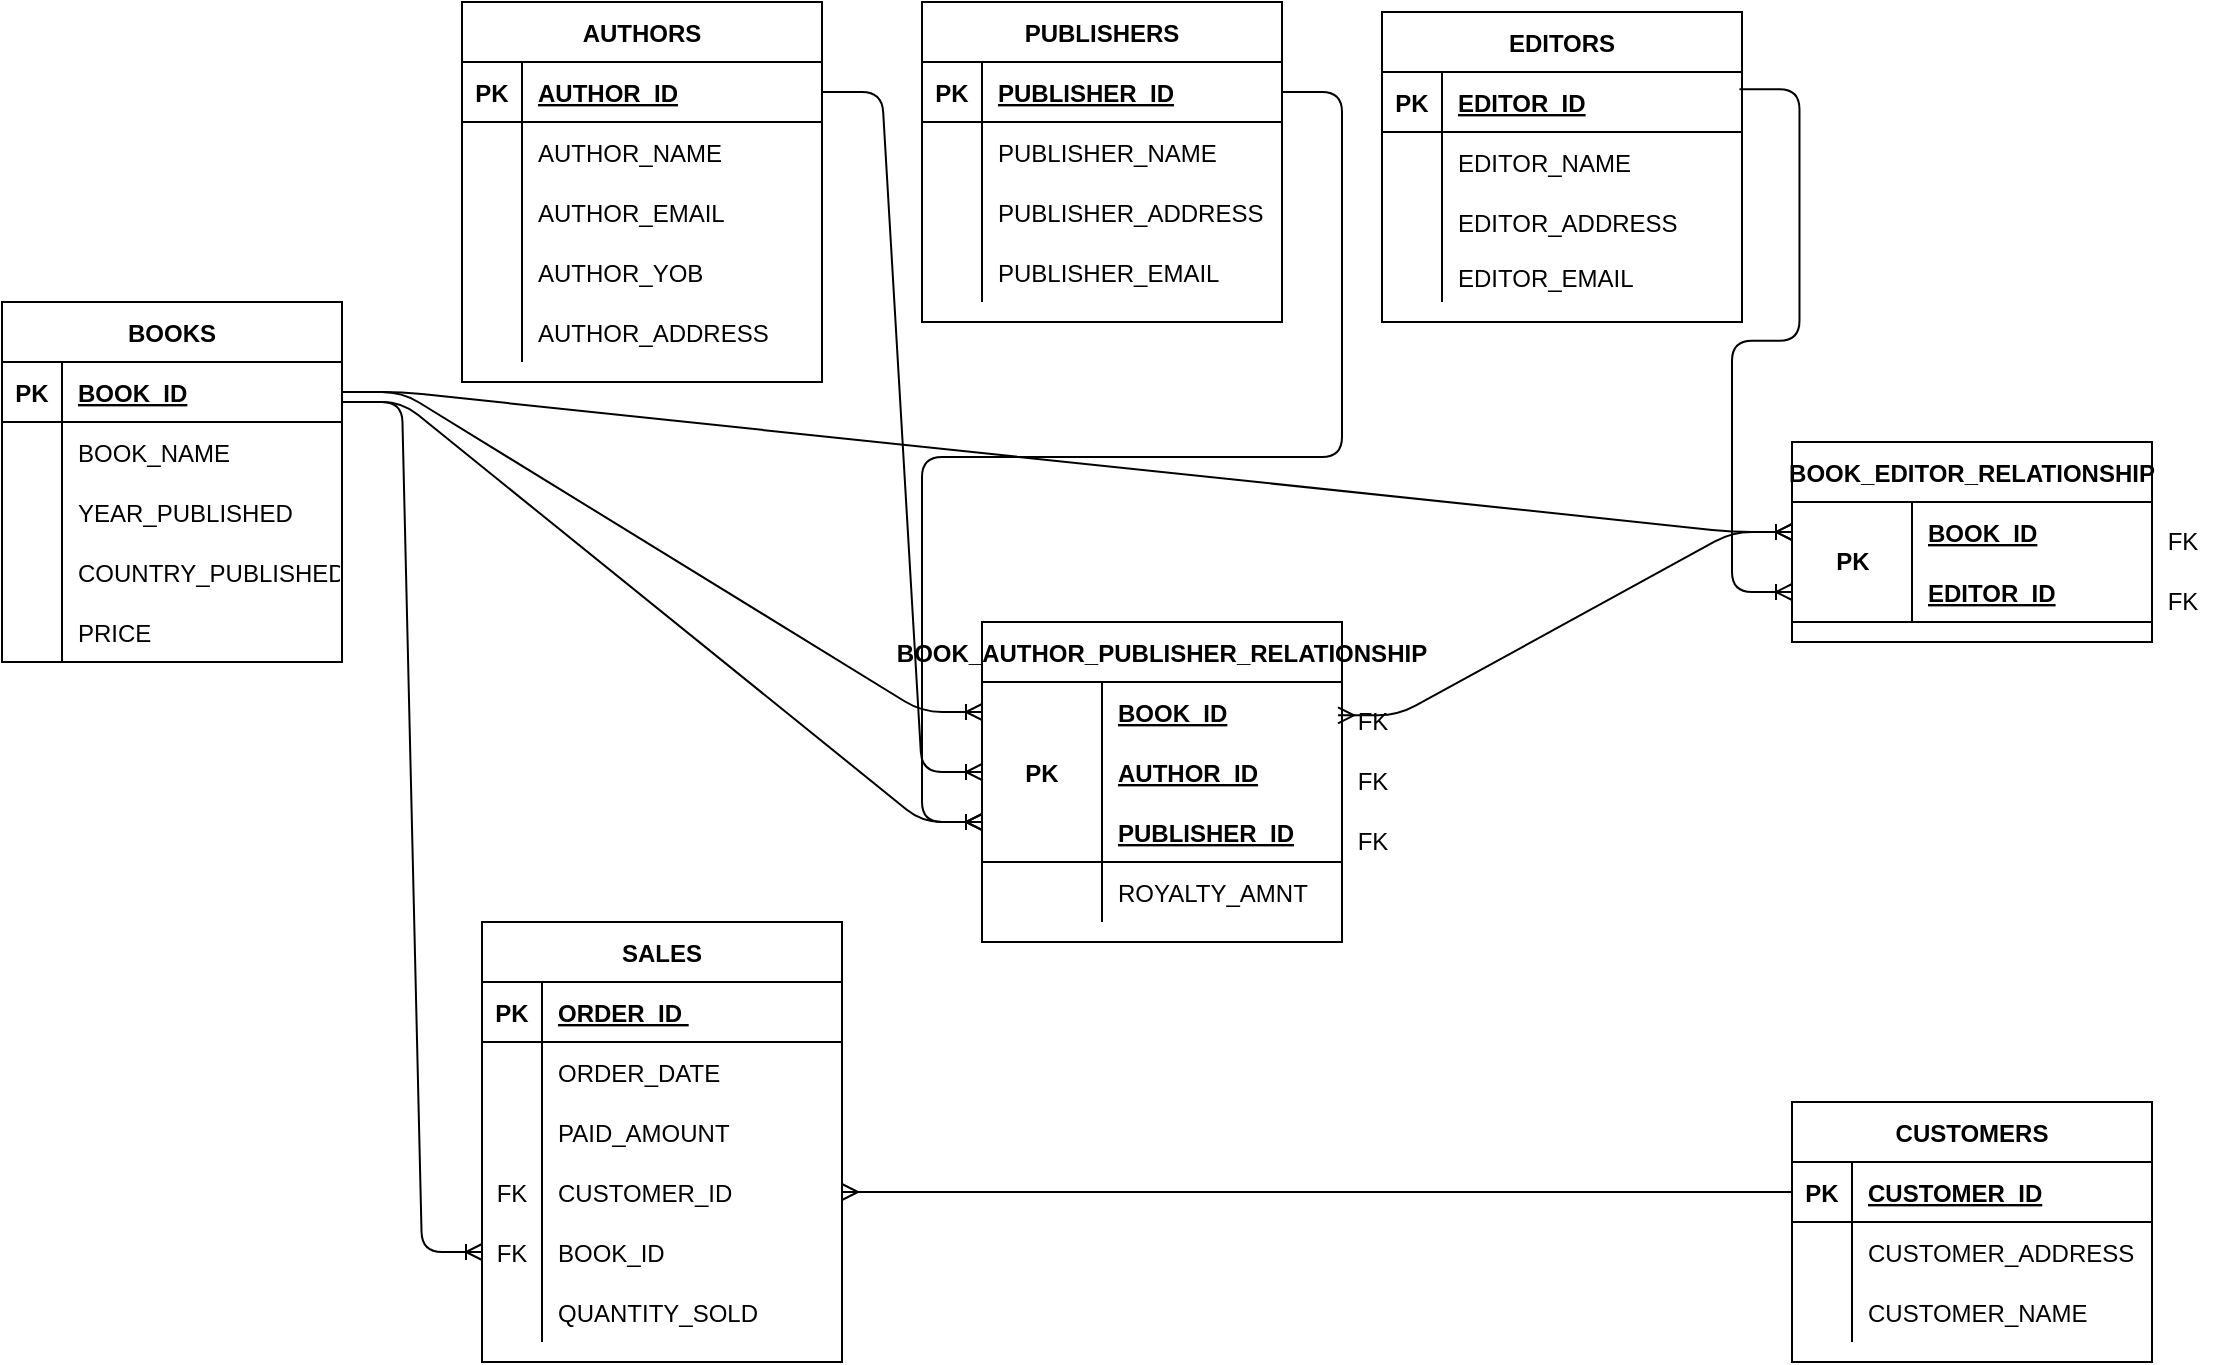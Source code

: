 <mxfile version="14.4.9" type="device"><diagram id="xzluBhqoH04qQmZTZIxh" name="Page-1"><mxGraphModel dx="2096" dy="717" grid="1" gridSize="10" guides="1" tooltips="1" connect="1" arrows="1" fold="1" page="1" pageScale="1" pageWidth="850" pageHeight="1100" math="0" shadow="0"><root><mxCell id="0"/><mxCell id="1" parent="0"/><mxCell id="OmLrz4zUV-1s__OH7dmH-1" value="BOOKS" style="shape=table;startSize=30;container=1;collapsible=1;childLayout=tableLayout;fixedRows=1;rowLines=0;fontStyle=1;align=center;resizeLast=1;" vertex="1" parent="1"><mxGeometry x="-30" y="180" width="170" height="180" as="geometry"><mxRectangle x="-10" y="80" width="80" height="30" as="alternateBounds"/></mxGeometry></mxCell><mxCell id="OmLrz4zUV-1s__OH7dmH-2" value="" style="shape=partialRectangle;collapsible=0;dropTarget=0;pointerEvents=0;fillColor=none;top=0;left=0;bottom=1;right=0;points=[[0,0.5],[1,0.5]];portConstraint=eastwest;" vertex="1" parent="OmLrz4zUV-1s__OH7dmH-1"><mxGeometry y="30" width="170" height="30" as="geometry"/></mxCell><mxCell id="OmLrz4zUV-1s__OH7dmH-3" value="PK" style="shape=partialRectangle;connectable=0;fillColor=none;top=0;left=0;bottom=0;right=0;fontStyle=1;overflow=hidden;" vertex="1" parent="OmLrz4zUV-1s__OH7dmH-2"><mxGeometry width="30" height="30" as="geometry"/></mxCell><mxCell id="OmLrz4zUV-1s__OH7dmH-4" value="BOOK_ID" style="shape=partialRectangle;connectable=0;fillColor=none;top=0;left=0;bottom=0;right=0;align=left;spacingLeft=6;fontStyle=5;overflow=hidden;" vertex="1" parent="OmLrz4zUV-1s__OH7dmH-2"><mxGeometry x="30" width="140" height="30" as="geometry"/></mxCell><mxCell id="OmLrz4zUV-1s__OH7dmH-5" value="" style="shape=partialRectangle;collapsible=0;dropTarget=0;pointerEvents=0;fillColor=none;top=0;left=0;bottom=0;right=0;points=[[0,0.5],[1,0.5]];portConstraint=eastwest;" vertex="1" parent="OmLrz4zUV-1s__OH7dmH-1"><mxGeometry y="60" width="170" height="30" as="geometry"/></mxCell><mxCell id="OmLrz4zUV-1s__OH7dmH-6" value="" style="shape=partialRectangle;connectable=0;fillColor=none;top=0;left=0;bottom=0;right=0;editable=1;overflow=hidden;" vertex="1" parent="OmLrz4zUV-1s__OH7dmH-5"><mxGeometry width="30" height="30" as="geometry"/></mxCell><mxCell id="OmLrz4zUV-1s__OH7dmH-7" value="BOOK_NAME" style="shape=partialRectangle;connectable=0;fillColor=none;top=0;left=0;bottom=0;right=0;align=left;spacingLeft=6;overflow=hidden;" vertex="1" parent="OmLrz4zUV-1s__OH7dmH-5"><mxGeometry x="30" width="140" height="30" as="geometry"/></mxCell><mxCell id="OmLrz4zUV-1s__OH7dmH-8" value="" style="shape=partialRectangle;collapsible=0;dropTarget=0;pointerEvents=0;fillColor=none;top=0;left=0;bottom=0;right=0;points=[[0,0.5],[1,0.5]];portConstraint=eastwest;" vertex="1" parent="OmLrz4zUV-1s__OH7dmH-1"><mxGeometry y="90" width="170" height="30" as="geometry"/></mxCell><mxCell id="OmLrz4zUV-1s__OH7dmH-9" value="" style="shape=partialRectangle;connectable=0;fillColor=none;top=0;left=0;bottom=0;right=0;editable=1;overflow=hidden;" vertex="1" parent="OmLrz4zUV-1s__OH7dmH-8"><mxGeometry width="30" height="30" as="geometry"/></mxCell><mxCell id="OmLrz4zUV-1s__OH7dmH-10" value="YEAR_PUBLISHED" style="shape=partialRectangle;connectable=0;fillColor=none;top=0;left=0;bottom=0;right=0;align=left;spacingLeft=6;overflow=hidden;" vertex="1" parent="OmLrz4zUV-1s__OH7dmH-8"><mxGeometry x="30" width="140" height="30" as="geometry"/></mxCell><mxCell id="OmLrz4zUV-1s__OH7dmH-11" value="" style="shape=partialRectangle;collapsible=0;dropTarget=0;pointerEvents=0;fillColor=none;top=0;left=0;bottom=0;right=0;points=[[0,0.5],[1,0.5]];portConstraint=eastwest;" vertex="1" parent="OmLrz4zUV-1s__OH7dmH-1"><mxGeometry y="120" width="170" height="30" as="geometry"/></mxCell><mxCell id="OmLrz4zUV-1s__OH7dmH-12" value="" style="shape=partialRectangle;connectable=0;fillColor=none;top=0;left=0;bottom=0;right=0;editable=1;overflow=hidden;" vertex="1" parent="OmLrz4zUV-1s__OH7dmH-11"><mxGeometry width="30" height="30" as="geometry"/></mxCell><mxCell id="OmLrz4zUV-1s__OH7dmH-13" value="COUNTRY_PUBLISHED" style="shape=partialRectangle;connectable=0;fillColor=none;top=0;left=0;bottom=0;right=0;align=left;spacingLeft=6;overflow=hidden;" vertex="1" parent="OmLrz4zUV-1s__OH7dmH-11"><mxGeometry x="30" width="140" height="30" as="geometry"/></mxCell><mxCell id="OmLrz4zUV-1s__OH7dmH-17" value="" style="shape=partialRectangle;collapsible=0;dropTarget=0;pointerEvents=0;fillColor=none;top=0;left=0;bottom=0;right=0;points=[[0,0.5],[1,0.5]];portConstraint=eastwest;" vertex="1" parent="OmLrz4zUV-1s__OH7dmH-1"><mxGeometry y="150" width="170" height="30" as="geometry"/></mxCell><mxCell id="OmLrz4zUV-1s__OH7dmH-18" value="" style="shape=partialRectangle;connectable=0;fillColor=none;top=0;left=0;bottom=0;right=0;editable=1;overflow=hidden;" vertex="1" parent="OmLrz4zUV-1s__OH7dmH-17"><mxGeometry width="30" height="30" as="geometry"/></mxCell><mxCell id="OmLrz4zUV-1s__OH7dmH-19" value="PRICE" style="shape=partialRectangle;connectable=0;fillColor=none;top=0;left=0;bottom=0;right=0;align=left;spacingLeft=6;overflow=hidden;" vertex="1" parent="OmLrz4zUV-1s__OH7dmH-17"><mxGeometry x="30" width="140" height="30" as="geometry"/></mxCell><mxCell id="OmLrz4zUV-1s__OH7dmH-20" value="AUTHORS" style="shape=table;startSize=30;container=1;collapsible=1;childLayout=tableLayout;fixedRows=1;rowLines=0;fontStyle=1;align=center;resizeLast=1;" vertex="1" parent="1"><mxGeometry x="200" y="30" width="180" height="190" as="geometry"/></mxCell><mxCell id="OmLrz4zUV-1s__OH7dmH-21" value="" style="shape=partialRectangle;collapsible=0;dropTarget=0;pointerEvents=0;fillColor=none;top=0;left=0;bottom=1;right=0;points=[[0,0.5],[1,0.5]];portConstraint=eastwest;" vertex="1" parent="OmLrz4zUV-1s__OH7dmH-20"><mxGeometry y="30" width="180" height="30" as="geometry"/></mxCell><mxCell id="OmLrz4zUV-1s__OH7dmH-22" value="PK" style="shape=partialRectangle;connectable=0;fillColor=none;top=0;left=0;bottom=0;right=0;fontStyle=1;overflow=hidden;" vertex="1" parent="OmLrz4zUV-1s__OH7dmH-21"><mxGeometry width="30" height="30" as="geometry"/></mxCell><mxCell id="OmLrz4zUV-1s__OH7dmH-23" value="AUTHOR_ID" style="shape=partialRectangle;connectable=0;fillColor=none;top=0;left=0;bottom=0;right=0;align=left;spacingLeft=6;fontStyle=5;overflow=hidden;" vertex="1" parent="OmLrz4zUV-1s__OH7dmH-21"><mxGeometry x="30" width="150" height="30" as="geometry"/></mxCell><mxCell id="OmLrz4zUV-1s__OH7dmH-24" value="" style="shape=partialRectangle;collapsible=0;dropTarget=0;pointerEvents=0;fillColor=none;top=0;left=0;bottom=0;right=0;points=[[0,0.5],[1,0.5]];portConstraint=eastwest;" vertex="1" parent="OmLrz4zUV-1s__OH7dmH-20"><mxGeometry y="60" width="180" height="30" as="geometry"/></mxCell><mxCell id="OmLrz4zUV-1s__OH7dmH-25" value="" style="shape=partialRectangle;connectable=0;fillColor=none;top=0;left=0;bottom=0;right=0;editable=1;overflow=hidden;" vertex="1" parent="OmLrz4zUV-1s__OH7dmH-24"><mxGeometry width="30" height="30" as="geometry"/></mxCell><mxCell id="OmLrz4zUV-1s__OH7dmH-26" value="AUTHOR_NAME" style="shape=partialRectangle;connectable=0;fillColor=none;top=0;left=0;bottom=0;right=0;align=left;spacingLeft=6;overflow=hidden;" vertex="1" parent="OmLrz4zUV-1s__OH7dmH-24"><mxGeometry x="30" width="150" height="30" as="geometry"/></mxCell><mxCell id="OmLrz4zUV-1s__OH7dmH-33" value="" style="shape=partialRectangle;collapsible=0;dropTarget=0;pointerEvents=0;fillColor=none;top=0;left=0;bottom=0;right=0;points=[[0,0.5],[1,0.5]];portConstraint=eastwest;" vertex="1" parent="OmLrz4zUV-1s__OH7dmH-20"><mxGeometry y="90" width="180" height="30" as="geometry"/></mxCell><mxCell id="OmLrz4zUV-1s__OH7dmH-34" value="" style="shape=partialRectangle;connectable=0;fillColor=none;top=0;left=0;bottom=0;right=0;editable=1;overflow=hidden;" vertex="1" parent="OmLrz4zUV-1s__OH7dmH-33"><mxGeometry width="30" height="30" as="geometry"/></mxCell><mxCell id="OmLrz4zUV-1s__OH7dmH-35" value="AUTHOR_EMAIL" style="shape=partialRectangle;connectable=0;fillColor=none;top=0;left=0;bottom=0;right=0;align=left;spacingLeft=6;overflow=hidden;" vertex="1" parent="OmLrz4zUV-1s__OH7dmH-33"><mxGeometry x="30" width="150" height="30" as="geometry"/></mxCell><mxCell id="OmLrz4zUV-1s__OH7dmH-27" value="" style="shape=partialRectangle;collapsible=0;dropTarget=0;pointerEvents=0;fillColor=none;top=0;left=0;bottom=0;right=0;points=[[0,0.5],[1,0.5]];portConstraint=eastwest;" vertex="1" parent="OmLrz4zUV-1s__OH7dmH-20"><mxGeometry y="120" width="180" height="30" as="geometry"/></mxCell><mxCell id="OmLrz4zUV-1s__OH7dmH-28" value="" style="shape=partialRectangle;connectable=0;fillColor=none;top=0;left=0;bottom=0;right=0;editable=1;overflow=hidden;" vertex="1" parent="OmLrz4zUV-1s__OH7dmH-27"><mxGeometry width="30" height="30" as="geometry"/></mxCell><mxCell id="OmLrz4zUV-1s__OH7dmH-29" value="AUTHOR_YOB" style="shape=partialRectangle;connectable=0;fillColor=none;top=0;left=0;bottom=0;right=0;align=left;spacingLeft=6;overflow=hidden;" vertex="1" parent="OmLrz4zUV-1s__OH7dmH-27"><mxGeometry x="30" width="150" height="30" as="geometry"/></mxCell><mxCell id="OmLrz4zUV-1s__OH7dmH-30" value="" style="shape=partialRectangle;collapsible=0;dropTarget=0;pointerEvents=0;fillColor=none;top=0;left=0;bottom=0;right=0;points=[[0,0.5],[1,0.5]];portConstraint=eastwest;" vertex="1" parent="OmLrz4zUV-1s__OH7dmH-20"><mxGeometry y="150" width="180" height="30" as="geometry"/></mxCell><mxCell id="OmLrz4zUV-1s__OH7dmH-31" value="" style="shape=partialRectangle;connectable=0;fillColor=none;top=0;left=0;bottom=0;right=0;editable=1;overflow=hidden;" vertex="1" parent="OmLrz4zUV-1s__OH7dmH-30"><mxGeometry width="30" height="30" as="geometry"/></mxCell><mxCell id="OmLrz4zUV-1s__OH7dmH-32" value="AUTHOR_ADDRESS" style="shape=partialRectangle;connectable=0;fillColor=none;top=0;left=0;bottom=0;right=0;align=left;spacingLeft=6;overflow=hidden;" vertex="1" parent="OmLrz4zUV-1s__OH7dmH-30"><mxGeometry x="30" width="150" height="30" as="geometry"/></mxCell><mxCell id="OmLrz4zUV-1s__OH7dmH-36" value="PUBLISHERS" style="shape=table;startSize=30;container=1;collapsible=1;childLayout=tableLayout;fixedRows=1;rowLines=0;fontStyle=1;align=center;resizeLast=1;" vertex="1" parent="1"><mxGeometry x="430" y="30" width="180" height="160" as="geometry"/></mxCell><mxCell id="OmLrz4zUV-1s__OH7dmH-37" value="" style="shape=partialRectangle;collapsible=0;dropTarget=0;pointerEvents=0;fillColor=none;top=0;left=0;bottom=1;right=0;points=[[0,0.5],[1,0.5]];portConstraint=eastwest;" vertex="1" parent="OmLrz4zUV-1s__OH7dmH-36"><mxGeometry y="30" width="180" height="30" as="geometry"/></mxCell><mxCell id="OmLrz4zUV-1s__OH7dmH-38" value="PK" style="shape=partialRectangle;connectable=0;fillColor=none;top=0;left=0;bottom=0;right=0;fontStyle=1;overflow=hidden;" vertex="1" parent="OmLrz4zUV-1s__OH7dmH-37"><mxGeometry width="30" height="30" as="geometry"/></mxCell><mxCell id="OmLrz4zUV-1s__OH7dmH-39" value="PUBLISHER_ID" style="shape=partialRectangle;connectable=0;fillColor=none;top=0;left=0;bottom=0;right=0;align=left;spacingLeft=6;fontStyle=5;overflow=hidden;" vertex="1" parent="OmLrz4zUV-1s__OH7dmH-37"><mxGeometry x="30" width="150" height="30" as="geometry"/></mxCell><mxCell id="OmLrz4zUV-1s__OH7dmH-40" value="" style="shape=partialRectangle;collapsible=0;dropTarget=0;pointerEvents=0;fillColor=none;top=0;left=0;bottom=0;right=0;points=[[0,0.5],[1,0.5]];portConstraint=eastwest;" vertex="1" parent="OmLrz4zUV-1s__OH7dmH-36"><mxGeometry y="60" width="180" height="30" as="geometry"/></mxCell><mxCell id="OmLrz4zUV-1s__OH7dmH-41" value="" style="shape=partialRectangle;connectable=0;fillColor=none;top=0;left=0;bottom=0;right=0;editable=1;overflow=hidden;" vertex="1" parent="OmLrz4zUV-1s__OH7dmH-40"><mxGeometry width="30" height="30" as="geometry"/></mxCell><mxCell id="OmLrz4zUV-1s__OH7dmH-42" value="PUBLISHER_NAME" style="shape=partialRectangle;connectable=0;fillColor=none;top=0;left=0;bottom=0;right=0;align=left;spacingLeft=6;overflow=hidden;" vertex="1" parent="OmLrz4zUV-1s__OH7dmH-40"><mxGeometry x="30" width="150" height="30" as="geometry"/></mxCell><mxCell id="OmLrz4zUV-1s__OH7dmH-43" value="" style="shape=partialRectangle;collapsible=0;dropTarget=0;pointerEvents=0;fillColor=none;top=0;left=0;bottom=0;right=0;points=[[0,0.5],[1,0.5]];portConstraint=eastwest;" vertex="1" parent="OmLrz4zUV-1s__OH7dmH-36"><mxGeometry y="90" width="180" height="30" as="geometry"/></mxCell><mxCell id="OmLrz4zUV-1s__OH7dmH-44" value="" style="shape=partialRectangle;connectable=0;fillColor=none;top=0;left=0;bottom=0;right=0;editable=1;overflow=hidden;" vertex="1" parent="OmLrz4zUV-1s__OH7dmH-43"><mxGeometry width="30" height="30" as="geometry"/></mxCell><mxCell id="OmLrz4zUV-1s__OH7dmH-45" value="PUBLISHER_ADDRESS" style="shape=partialRectangle;connectable=0;fillColor=none;top=0;left=0;bottom=0;right=0;align=left;spacingLeft=6;overflow=hidden;" vertex="1" parent="OmLrz4zUV-1s__OH7dmH-43"><mxGeometry x="30" width="150" height="30" as="geometry"/></mxCell><mxCell id="OmLrz4zUV-1s__OH7dmH-46" value="" style="shape=partialRectangle;collapsible=0;dropTarget=0;pointerEvents=0;fillColor=none;top=0;left=0;bottom=0;right=0;points=[[0,0.5],[1,0.5]];portConstraint=eastwest;" vertex="1" parent="OmLrz4zUV-1s__OH7dmH-36"><mxGeometry y="120" width="180" height="30" as="geometry"/></mxCell><mxCell id="OmLrz4zUV-1s__OH7dmH-47" value="" style="shape=partialRectangle;connectable=0;fillColor=none;top=0;left=0;bottom=0;right=0;editable=1;overflow=hidden;" vertex="1" parent="OmLrz4zUV-1s__OH7dmH-46"><mxGeometry width="30" height="30" as="geometry"/></mxCell><mxCell id="OmLrz4zUV-1s__OH7dmH-48" value="PUBLISHER_EMAIL" style="shape=partialRectangle;connectable=0;fillColor=none;top=0;left=0;bottom=0;right=0;align=left;spacingLeft=6;overflow=hidden;" vertex="1" parent="OmLrz4zUV-1s__OH7dmH-46"><mxGeometry x="30" width="150" height="30" as="geometry"/></mxCell><mxCell id="OmLrz4zUV-1s__OH7dmH-50" value="EDITORS" style="shape=table;startSize=30;container=1;collapsible=1;childLayout=tableLayout;fixedRows=1;rowLines=0;fontStyle=1;align=center;resizeLast=1;" vertex="1" parent="1"><mxGeometry x="660" y="35" width="180" height="155" as="geometry"/></mxCell><mxCell id="OmLrz4zUV-1s__OH7dmH-51" value="" style="shape=partialRectangle;collapsible=0;dropTarget=0;pointerEvents=0;fillColor=none;top=0;left=0;bottom=1;right=0;points=[[0,0.5],[1,0.5]];portConstraint=eastwest;" vertex="1" parent="OmLrz4zUV-1s__OH7dmH-50"><mxGeometry y="30" width="180" height="30" as="geometry"/></mxCell><mxCell id="OmLrz4zUV-1s__OH7dmH-52" value="PK" style="shape=partialRectangle;connectable=0;fillColor=none;top=0;left=0;bottom=0;right=0;fontStyle=1;overflow=hidden;" vertex="1" parent="OmLrz4zUV-1s__OH7dmH-51"><mxGeometry width="30" height="30" as="geometry"/></mxCell><mxCell id="OmLrz4zUV-1s__OH7dmH-53" value="EDITOR_ID" style="shape=partialRectangle;connectable=0;fillColor=none;top=0;left=0;bottom=0;right=0;align=left;spacingLeft=6;fontStyle=5;overflow=hidden;" vertex="1" parent="OmLrz4zUV-1s__OH7dmH-51"><mxGeometry x="30" width="150" height="30" as="geometry"/></mxCell><mxCell id="OmLrz4zUV-1s__OH7dmH-54" value="" style="shape=partialRectangle;collapsible=0;dropTarget=0;pointerEvents=0;fillColor=none;top=0;left=0;bottom=0;right=0;points=[[0,0.5],[1,0.5]];portConstraint=eastwest;" vertex="1" parent="OmLrz4zUV-1s__OH7dmH-50"><mxGeometry y="60" width="180" height="30" as="geometry"/></mxCell><mxCell id="OmLrz4zUV-1s__OH7dmH-55" value="" style="shape=partialRectangle;connectable=0;fillColor=none;top=0;left=0;bottom=0;right=0;editable=1;overflow=hidden;" vertex="1" parent="OmLrz4zUV-1s__OH7dmH-54"><mxGeometry width="30" height="30" as="geometry"/></mxCell><mxCell id="OmLrz4zUV-1s__OH7dmH-56" value="EDITOR_NAME" style="shape=partialRectangle;connectable=0;fillColor=none;top=0;left=0;bottom=0;right=0;align=left;spacingLeft=6;overflow=hidden;" vertex="1" parent="OmLrz4zUV-1s__OH7dmH-54"><mxGeometry x="30" width="150" height="30" as="geometry"/></mxCell><mxCell id="OmLrz4zUV-1s__OH7dmH-57" value="" style="shape=partialRectangle;collapsible=0;dropTarget=0;pointerEvents=0;fillColor=none;top=0;left=0;bottom=0;right=0;points=[[0,0.5],[1,0.5]];portConstraint=eastwest;" vertex="1" parent="OmLrz4zUV-1s__OH7dmH-50"><mxGeometry y="90" width="180" height="30" as="geometry"/></mxCell><mxCell id="OmLrz4zUV-1s__OH7dmH-58" value="" style="shape=partialRectangle;connectable=0;fillColor=none;top=0;left=0;bottom=0;right=0;editable=1;overflow=hidden;" vertex="1" parent="OmLrz4zUV-1s__OH7dmH-57"><mxGeometry width="30" height="30" as="geometry"/></mxCell><mxCell id="OmLrz4zUV-1s__OH7dmH-59" value="EDITOR_ADDRESS" style="shape=partialRectangle;connectable=0;fillColor=none;top=0;left=0;bottom=0;right=0;align=left;spacingLeft=6;overflow=hidden;" vertex="1" parent="OmLrz4zUV-1s__OH7dmH-57"><mxGeometry x="30" width="150" height="30" as="geometry"/></mxCell><mxCell id="OmLrz4zUV-1s__OH7dmH-60" value="" style="shape=partialRectangle;collapsible=0;dropTarget=0;pointerEvents=0;fillColor=none;top=0;left=0;bottom=0;right=0;points=[[0,0.5],[1,0.5]];portConstraint=eastwest;" vertex="1" parent="OmLrz4zUV-1s__OH7dmH-50"><mxGeometry y="120" width="180" height="25" as="geometry"/></mxCell><mxCell id="OmLrz4zUV-1s__OH7dmH-61" value="" style="shape=partialRectangle;connectable=0;fillColor=none;top=0;left=0;bottom=0;right=0;editable=1;overflow=hidden;" vertex="1" parent="OmLrz4zUV-1s__OH7dmH-60"><mxGeometry width="30" height="25" as="geometry"/></mxCell><mxCell id="OmLrz4zUV-1s__OH7dmH-62" value="EDITOR_EMAIL" style="shape=partialRectangle;connectable=0;fillColor=none;top=0;left=0;bottom=0;right=0;align=left;spacingLeft=6;overflow=hidden;" vertex="1" parent="OmLrz4zUV-1s__OH7dmH-60"><mxGeometry x="30" width="150" height="25" as="geometry"/></mxCell><mxCell id="OmLrz4zUV-1s__OH7dmH-63" value="SALES" style="shape=table;startSize=30;container=1;collapsible=1;childLayout=tableLayout;fixedRows=1;rowLines=0;fontStyle=1;align=center;resizeLast=1;" vertex="1" parent="1"><mxGeometry x="210" y="490" width="180" height="220" as="geometry"/></mxCell><mxCell id="OmLrz4zUV-1s__OH7dmH-64" value="" style="shape=partialRectangle;collapsible=0;dropTarget=0;pointerEvents=0;fillColor=none;top=0;left=0;bottom=1;right=0;points=[[0,0.5],[1,0.5]];portConstraint=eastwest;" vertex="1" parent="OmLrz4zUV-1s__OH7dmH-63"><mxGeometry y="30" width="180" height="30" as="geometry"/></mxCell><mxCell id="OmLrz4zUV-1s__OH7dmH-65" value="PK" style="shape=partialRectangle;connectable=0;fillColor=none;top=0;left=0;bottom=0;right=0;fontStyle=1;overflow=hidden;" vertex="1" parent="OmLrz4zUV-1s__OH7dmH-64"><mxGeometry width="30" height="30" as="geometry"/></mxCell><mxCell id="OmLrz4zUV-1s__OH7dmH-66" value="ORDER_ID " style="shape=partialRectangle;connectable=0;fillColor=none;top=0;left=0;bottom=0;right=0;align=left;spacingLeft=6;fontStyle=5;overflow=hidden;" vertex="1" parent="OmLrz4zUV-1s__OH7dmH-64"><mxGeometry x="30" width="150" height="30" as="geometry"/></mxCell><mxCell id="OmLrz4zUV-1s__OH7dmH-67" value="" style="shape=partialRectangle;collapsible=0;dropTarget=0;pointerEvents=0;fillColor=none;top=0;left=0;bottom=0;right=0;points=[[0,0.5],[1,0.5]];portConstraint=eastwest;" vertex="1" parent="OmLrz4zUV-1s__OH7dmH-63"><mxGeometry y="60" width="180" height="30" as="geometry"/></mxCell><mxCell id="OmLrz4zUV-1s__OH7dmH-68" value="" style="shape=partialRectangle;connectable=0;fillColor=none;top=0;left=0;bottom=0;right=0;editable=1;overflow=hidden;" vertex="1" parent="OmLrz4zUV-1s__OH7dmH-67"><mxGeometry width="30" height="30" as="geometry"/></mxCell><mxCell id="OmLrz4zUV-1s__OH7dmH-69" value="ORDER_DATE" style="shape=partialRectangle;connectable=0;fillColor=none;top=0;left=0;bottom=0;right=0;align=left;spacingLeft=6;overflow=hidden;" vertex="1" parent="OmLrz4zUV-1s__OH7dmH-67"><mxGeometry x="30" width="150" height="30" as="geometry"/></mxCell><mxCell id="OmLrz4zUV-1s__OH7dmH-76" value="" style="shape=partialRectangle;collapsible=0;dropTarget=0;pointerEvents=0;fillColor=none;top=0;left=0;bottom=0;right=0;points=[[0,0.5],[1,0.5]];portConstraint=eastwest;" vertex="1" parent="OmLrz4zUV-1s__OH7dmH-63"><mxGeometry y="90" width="180" height="30" as="geometry"/></mxCell><mxCell id="OmLrz4zUV-1s__OH7dmH-77" value="" style="shape=partialRectangle;connectable=0;fillColor=none;top=0;left=0;bottom=0;right=0;editable=1;overflow=hidden;" vertex="1" parent="OmLrz4zUV-1s__OH7dmH-76"><mxGeometry width="30" height="30" as="geometry"/></mxCell><mxCell id="OmLrz4zUV-1s__OH7dmH-78" value="PAID_AMOUNT" style="shape=partialRectangle;connectable=0;fillColor=none;top=0;left=0;bottom=0;right=0;align=left;spacingLeft=6;overflow=hidden;" vertex="1" parent="OmLrz4zUV-1s__OH7dmH-76"><mxGeometry x="30" width="150" height="30" as="geometry"/></mxCell><mxCell id="OmLrz4zUV-1s__OH7dmH-79" value="" style="shape=partialRectangle;collapsible=0;dropTarget=0;pointerEvents=0;fillColor=none;top=0;left=0;bottom=0;right=0;points=[[0,0.5],[1,0.5]];portConstraint=eastwest;" vertex="1" parent="OmLrz4zUV-1s__OH7dmH-63"><mxGeometry y="120" width="180" height="30" as="geometry"/></mxCell><mxCell id="OmLrz4zUV-1s__OH7dmH-80" value="FK" style="shape=partialRectangle;connectable=0;fillColor=none;top=0;left=0;bottom=0;right=0;editable=1;overflow=hidden;" vertex="1" parent="OmLrz4zUV-1s__OH7dmH-79"><mxGeometry width="30" height="30" as="geometry"/></mxCell><mxCell id="OmLrz4zUV-1s__OH7dmH-81" value="CUSTOMER_ID" style="shape=partialRectangle;connectable=0;fillColor=none;top=0;left=0;bottom=0;right=0;align=left;spacingLeft=6;overflow=hidden;" vertex="1" parent="OmLrz4zUV-1s__OH7dmH-79"><mxGeometry x="30" width="150" height="30" as="geometry"/></mxCell><mxCell id="OmLrz4zUV-1s__OH7dmH-70" value="" style="shape=partialRectangle;collapsible=0;dropTarget=0;pointerEvents=0;fillColor=none;top=0;left=0;bottom=0;right=0;points=[[0,0.5],[1,0.5]];portConstraint=eastwest;" vertex="1" parent="OmLrz4zUV-1s__OH7dmH-63"><mxGeometry y="150" width="180" height="30" as="geometry"/></mxCell><mxCell id="OmLrz4zUV-1s__OH7dmH-71" value="FK" style="shape=partialRectangle;connectable=0;fillColor=none;top=0;left=0;bottom=0;right=0;editable=1;overflow=hidden;" vertex="1" parent="OmLrz4zUV-1s__OH7dmH-70"><mxGeometry width="30" height="30" as="geometry"/></mxCell><mxCell id="OmLrz4zUV-1s__OH7dmH-72" value="BOOK_ID" style="shape=partialRectangle;connectable=0;fillColor=none;top=0;left=0;bottom=0;right=0;align=left;spacingLeft=6;overflow=hidden;" vertex="1" parent="OmLrz4zUV-1s__OH7dmH-70"><mxGeometry x="30" width="150" height="30" as="geometry"/></mxCell><mxCell id="OmLrz4zUV-1s__OH7dmH-73" value="" style="shape=partialRectangle;collapsible=0;dropTarget=0;pointerEvents=0;fillColor=none;top=0;left=0;bottom=0;right=0;points=[[0,0.5],[1,0.5]];portConstraint=eastwest;" vertex="1" parent="OmLrz4zUV-1s__OH7dmH-63"><mxGeometry y="180" width="180" height="30" as="geometry"/></mxCell><mxCell id="OmLrz4zUV-1s__OH7dmH-74" value="" style="shape=partialRectangle;connectable=0;fillColor=none;top=0;left=0;bottom=0;right=0;editable=1;overflow=hidden;" vertex="1" parent="OmLrz4zUV-1s__OH7dmH-73"><mxGeometry width="30" height="30" as="geometry"/></mxCell><mxCell id="OmLrz4zUV-1s__OH7dmH-75" value="QUANTITY_SOLD" style="shape=partialRectangle;connectable=0;fillColor=none;top=0;left=0;bottom=0;right=0;align=left;spacingLeft=6;overflow=hidden;" vertex="1" parent="OmLrz4zUV-1s__OH7dmH-73"><mxGeometry x="30" width="150" height="30" as="geometry"/></mxCell><mxCell id="OmLrz4zUV-1s__OH7dmH-82" value="CUSTOMERS" style="shape=table;startSize=30;container=1;collapsible=1;childLayout=tableLayout;fixedRows=1;rowLines=0;fontStyle=1;align=center;resizeLast=1;" vertex="1" parent="1"><mxGeometry x="865" y="580" width="180" height="130" as="geometry"/></mxCell><mxCell id="OmLrz4zUV-1s__OH7dmH-83" value="" style="shape=partialRectangle;collapsible=0;dropTarget=0;pointerEvents=0;fillColor=none;top=0;left=0;bottom=1;right=0;points=[[0,0.5],[1,0.5]];portConstraint=eastwest;" vertex="1" parent="OmLrz4zUV-1s__OH7dmH-82"><mxGeometry y="30" width="180" height="30" as="geometry"/></mxCell><mxCell id="OmLrz4zUV-1s__OH7dmH-84" value="PK" style="shape=partialRectangle;connectable=0;fillColor=none;top=0;left=0;bottom=0;right=0;fontStyle=1;overflow=hidden;" vertex="1" parent="OmLrz4zUV-1s__OH7dmH-83"><mxGeometry width="30" height="30" as="geometry"/></mxCell><mxCell id="OmLrz4zUV-1s__OH7dmH-85" value="CUSTOMER_ID" style="shape=partialRectangle;connectable=0;fillColor=none;top=0;left=0;bottom=0;right=0;align=left;spacingLeft=6;fontStyle=5;overflow=hidden;" vertex="1" parent="OmLrz4zUV-1s__OH7dmH-83"><mxGeometry x="30" width="150" height="30" as="geometry"/></mxCell><mxCell id="OmLrz4zUV-1s__OH7dmH-86" value="" style="shape=partialRectangle;collapsible=0;dropTarget=0;pointerEvents=0;fillColor=none;top=0;left=0;bottom=0;right=0;points=[[0,0.5],[1,0.5]];portConstraint=eastwest;" vertex="1" parent="OmLrz4zUV-1s__OH7dmH-82"><mxGeometry y="60" width="180" height="30" as="geometry"/></mxCell><mxCell id="OmLrz4zUV-1s__OH7dmH-87" value="" style="shape=partialRectangle;connectable=0;fillColor=none;top=0;left=0;bottom=0;right=0;editable=1;overflow=hidden;" vertex="1" parent="OmLrz4zUV-1s__OH7dmH-86"><mxGeometry width="30" height="30" as="geometry"/></mxCell><mxCell id="OmLrz4zUV-1s__OH7dmH-88" value="CUSTOMER_ADDRESS" style="shape=partialRectangle;connectable=0;fillColor=none;top=0;left=0;bottom=0;right=0;align=left;spacingLeft=6;overflow=hidden;" vertex="1" parent="OmLrz4zUV-1s__OH7dmH-86"><mxGeometry x="30" width="150" height="30" as="geometry"/></mxCell><mxCell id="OmLrz4zUV-1s__OH7dmH-89" value="" style="shape=partialRectangle;collapsible=0;dropTarget=0;pointerEvents=0;fillColor=none;top=0;left=0;bottom=0;right=0;points=[[0,0.5],[1,0.5]];portConstraint=eastwest;" vertex="1" parent="OmLrz4zUV-1s__OH7dmH-82"><mxGeometry y="90" width="180" height="30" as="geometry"/></mxCell><mxCell id="OmLrz4zUV-1s__OH7dmH-90" value="" style="shape=partialRectangle;connectable=0;fillColor=none;top=0;left=0;bottom=0;right=0;editable=1;overflow=hidden;" vertex="1" parent="OmLrz4zUV-1s__OH7dmH-89"><mxGeometry width="30" height="30" as="geometry"/></mxCell><mxCell id="OmLrz4zUV-1s__OH7dmH-91" value="CUSTOMER_NAME" style="shape=partialRectangle;connectable=0;fillColor=none;top=0;left=0;bottom=0;right=0;align=left;spacingLeft=6;overflow=hidden;" vertex="1" parent="OmLrz4zUV-1s__OH7dmH-89"><mxGeometry x="30" width="150" height="30" as="geometry"/></mxCell><mxCell id="OmLrz4zUV-1s__OH7dmH-130" value="" style="edgeStyle=entityRelationEdgeStyle;fontSize=12;html=1;endArrow=ERoneToMany;entryX=0;entryY=0.75;entryDx=0;entryDy=0;exitX=0.993;exitY=0.289;exitDx=0;exitDy=0;exitPerimeter=0;" edge="1" parent="1" source="OmLrz4zUV-1s__OH7dmH-51"><mxGeometry width="100" height="100" relative="1" as="geometry"><mxPoint x="820" y="150" as="sourcePoint"/><mxPoint x="865" y="325" as="targetPoint"/></mxGeometry></mxCell><mxCell id="OmLrz4zUV-1s__OH7dmH-132" value="" style="edgeStyle=entityRelationEdgeStyle;fontSize=12;html=1;endArrow=ERoneToMany;exitX=1;exitY=0.5;exitDx=0;exitDy=0;" edge="1" parent="1" source="OmLrz4zUV-1s__OH7dmH-2" target="OmLrz4zUV-1s__OH7dmH-139"><mxGeometry width="100" height="100" relative="1" as="geometry"><mxPoint x="760" y="510" as="sourcePoint"/><mxPoint x="860" y="410" as="targetPoint"/></mxGeometry></mxCell><mxCell id="OmLrz4zUV-1s__OH7dmH-133" value="FK" style="text;html=1;align=center;verticalAlign=middle;resizable=0;points=[];autosize=1;" vertex="1" parent="1"><mxGeometry x="1045" y="290" width="30" height="20" as="geometry"/></mxCell><mxCell id="OmLrz4zUV-1s__OH7dmH-134" value="FK" style="text;html=1;align=center;verticalAlign=middle;resizable=0;points=[];autosize=1;" vertex="1" parent="1"><mxGeometry x="1045" y="320" width="30" height="20" as="geometry"/></mxCell><mxCell id="OmLrz4zUV-1s__OH7dmH-135" value="FK" style="text;html=1;align=center;verticalAlign=middle;resizable=0;points=[];autosize=1;" vertex="1" parent="1"><mxGeometry x="640" y="380" width="30" height="20" as="geometry"/></mxCell><mxCell id="OmLrz4zUV-1s__OH7dmH-136" value="FK" style="text;html=1;align=center;verticalAlign=middle;resizable=0;points=[];autosize=1;" vertex="1" parent="1"><mxGeometry x="640" y="410" width="30" height="20" as="geometry"/></mxCell><mxCell id="OmLrz4zUV-1s__OH7dmH-137" value="FK" style="text;html=1;align=center;verticalAlign=middle;resizable=0;points=[];autosize=1;" vertex="1" parent="1"><mxGeometry x="640" y="440" width="30" height="20" as="geometry"/></mxCell><mxCell id="OmLrz4zUV-1s__OH7dmH-138" value="BOOK_AUTHOR_PUBLISHER_RELATIONSHIP" style="shape=table;startSize=30;container=1;collapsible=1;childLayout=tableLayout;fixedRows=1;rowLines=0;fontStyle=1;align=center;resizeLast=1;" vertex="1" parent="1"><mxGeometry x="460" y="340" width="180" height="160" as="geometry"/></mxCell><mxCell id="OmLrz4zUV-1s__OH7dmH-139" value="" style="shape=partialRectangle;collapsible=0;dropTarget=0;pointerEvents=0;fillColor=none;top=0;left=0;bottom=0;right=0;points=[[0,0.5],[1,0.5]];portConstraint=eastwest;" vertex="1" parent="OmLrz4zUV-1s__OH7dmH-138"><mxGeometry y="30" width="180" height="30" as="geometry"/></mxCell><mxCell id="OmLrz4zUV-1s__OH7dmH-140" value="" style="shape=partialRectangle;connectable=0;fillColor=none;top=0;left=0;bottom=0;right=0;fontStyle=1;overflow=hidden;" vertex="1" parent="OmLrz4zUV-1s__OH7dmH-139"><mxGeometry width="60" height="30" as="geometry"/></mxCell><mxCell id="OmLrz4zUV-1s__OH7dmH-141" value="BOOK_ID" style="shape=partialRectangle;connectable=0;fillColor=none;top=0;left=0;bottom=0;right=0;align=left;spacingLeft=6;fontStyle=5;overflow=hidden;" vertex="1" parent="OmLrz4zUV-1s__OH7dmH-139"><mxGeometry x="60" width="120" height="30" as="geometry"/></mxCell><mxCell id="OmLrz4zUV-1s__OH7dmH-154" value="" style="shape=partialRectangle;collapsible=0;dropTarget=0;pointerEvents=0;fillColor=none;top=0;left=0;bottom=0;right=0;points=[[0,0.5],[1,0.5]];portConstraint=eastwest;" vertex="1" parent="OmLrz4zUV-1s__OH7dmH-138"><mxGeometry y="60" width="180" height="30" as="geometry"/></mxCell><mxCell id="OmLrz4zUV-1s__OH7dmH-155" value="PK" style="shape=partialRectangle;connectable=0;fillColor=none;top=0;left=0;bottom=0;right=0;fontStyle=1;overflow=hidden;" vertex="1" parent="OmLrz4zUV-1s__OH7dmH-154"><mxGeometry width="60" height="30" as="geometry"/></mxCell><mxCell id="OmLrz4zUV-1s__OH7dmH-156" value="AUTHOR_ID" style="shape=partialRectangle;connectable=0;fillColor=none;top=0;left=0;bottom=0;right=0;align=left;spacingLeft=6;fontStyle=5;overflow=hidden;" vertex="1" parent="OmLrz4zUV-1s__OH7dmH-154"><mxGeometry x="60" width="120" height="30" as="geometry"/></mxCell><mxCell id="OmLrz4zUV-1s__OH7dmH-142" value="" style="shape=partialRectangle;collapsible=0;dropTarget=0;pointerEvents=0;fillColor=none;top=0;left=0;bottom=1;right=0;points=[[0,0.5],[1,0.5]];portConstraint=eastwest;" vertex="1" parent="OmLrz4zUV-1s__OH7dmH-138"><mxGeometry y="90" width="180" height="30" as="geometry"/></mxCell><mxCell id="OmLrz4zUV-1s__OH7dmH-143" value="" style="shape=partialRectangle;connectable=0;fillColor=none;top=0;left=0;bottom=0;right=0;fontStyle=1;overflow=hidden;" vertex="1" parent="OmLrz4zUV-1s__OH7dmH-142"><mxGeometry width="60" height="30" as="geometry"/></mxCell><mxCell id="OmLrz4zUV-1s__OH7dmH-144" value="PUBLISHER_ID" style="shape=partialRectangle;connectable=0;fillColor=none;top=0;left=0;bottom=0;right=0;align=left;spacingLeft=6;fontStyle=5;overflow=hidden;" vertex="1" parent="OmLrz4zUV-1s__OH7dmH-142"><mxGeometry x="60" width="120" height="30" as="geometry"/></mxCell><mxCell id="OmLrz4zUV-1s__OH7dmH-145" value="" style="shape=partialRectangle;collapsible=0;dropTarget=0;pointerEvents=0;fillColor=none;top=0;left=0;bottom=0;right=0;points=[[0,0.5],[1,0.5]];portConstraint=eastwest;" vertex="1" parent="OmLrz4zUV-1s__OH7dmH-138"><mxGeometry y="120" width="180" height="30" as="geometry"/></mxCell><mxCell id="OmLrz4zUV-1s__OH7dmH-146" value="" style="shape=partialRectangle;connectable=0;fillColor=none;top=0;left=0;bottom=0;right=0;editable=1;overflow=hidden;" vertex="1" parent="OmLrz4zUV-1s__OH7dmH-145"><mxGeometry width="60" height="30" as="geometry"/></mxCell><mxCell id="OmLrz4zUV-1s__OH7dmH-147" value="ROYALTY_AMNT" style="shape=partialRectangle;connectable=0;fillColor=none;top=0;left=0;bottom=0;right=0;align=left;spacingLeft=6;overflow=hidden;" vertex="1" parent="OmLrz4zUV-1s__OH7dmH-145"><mxGeometry x="60" width="120" height="30" as="geometry"/></mxCell><mxCell id="OmLrz4zUV-1s__OH7dmH-157" value="" style="edgeStyle=entityRelationEdgeStyle;fontSize=12;html=1;endArrow=ERoneToMany;" edge="1" parent="1"><mxGeometry width="100" height="100" relative="1" as="geometry"><mxPoint x="140" y="230" as="sourcePoint"/><mxPoint x="460" y="440" as="targetPoint"/></mxGeometry></mxCell><mxCell id="OmLrz4zUV-1s__OH7dmH-158" value="" style="edgeStyle=entityRelationEdgeStyle;fontSize=12;html=1;endArrow=ERoneToMany;entryX=0;entryY=0.5;entryDx=0;entryDy=0;exitX=1;exitY=0.5;exitDx=0;exitDy=0;" edge="1" parent="1" source="OmLrz4zUV-1s__OH7dmH-21" target="OmLrz4zUV-1s__OH7dmH-154"><mxGeometry width="100" height="100" relative="1" as="geometry"><mxPoint x="410" y="130" as="sourcePoint"/><mxPoint x="510" y="30" as="targetPoint"/></mxGeometry></mxCell><mxCell id="OmLrz4zUV-1s__OH7dmH-160" value="" style="edgeStyle=entityRelationEdgeStyle;fontSize=12;html=1;endArrow=ERoneToMany;exitX=1;exitY=0.5;exitDx=0;exitDy=0;" edge="1" parent="1" source="OmLrz4zUV-1s__OH7dmH-37"><mxGeometry width="100" height="100" relative="1" as="geometry"><mxPoint x="630" y="110" as="sourcePoint"/><mxPoint x="460" y="440" as="targetPoint"/></mxGeometry></mxCell><mxCell id="OmLrz4zUV-1s__OH7dmH-162" value="" style="edgeStyle=entityRelationEdgeStyle;fontSize=12;html=1;endArrow=ERmany;startArrow=ERmany;entryX=0;entryY=0.5;entryDx=0;entryDy=0;exitX=-0.067;exitY=0.333;exitDx=0;exitDy=0;exitPerimeter=0;" edge="1" parent="1" source="OmLrz4zUV-1s__OH7dmH-135"><mxGeometry width="100" height="100" relative="1" as="geometry"><mxPoint x="640" y="440" as="sourcePoint"/><mxPoint x="865" y="295" as="targetPoint"/></mxGeometry></mxCell><mxCell id="OmLrz4zUV-1s__OH7dmH-163" value="" style="edgeStyle=entityRelationEdgeStyle;fontSize=12;html=1;endArrow=ERmany;entryX=1;entryY=0.5;entryDx=0;entryDy=0;exitX=0;exitY=0.5;exitDx=0;exitDy=0;" edge="1" parent="1" source="OmLrz4zUV-1s__OH7dmH-83" target="OmLrz4zUV-1s__OH7dmH-79"><mxGeometry width="100" height="100" relative="1" as="geometry"><mxPoint x="890" y="105" as="sourcePoint"/><mxPoint x="550" y="570" as="targetPoint"/></mxGeometry></mxCell><mxCell id="OmLrz4zUV-1s__OH7dmH-165" value="" style="edgeStyle=entityRelationEdgeStyle;fontSize=12;html=1;endArrow=ERoneToMany;entryX=0;entryY=0.5;entryDx=0;entryDy=0;" edge="1" parent="1" target="OmLrz4zUV-1s__OH7dmH-70"><mxGeometry width="100" height="100" relative="1" as="geometry"><mxPoint x="140" y="230" as="sourcePoint"/><mxPoint x="30" y="665" as="targetPoint"/></mxGeometry></mxCell><mxCell id="OmLrz4zUV-1s__OH7dmH-167" value="" style="edgeStyle=entityRelationEdgeStyle;fontSize=12;html=1;endArrow=ERoneToMany;exitX=1;exitY=0.5;exitDx=0;exitDy=0;entryX=0;entryY=0.5;entryDx=0;entryDy=0;" edge="1" parent="1" source="OmLrz4zUV-1s__OH7dmH-2"><mxGeometry width="100" height="100" relative="1" as="geometry"><mxPoint x="530" y="260" as="sourcePoint"/><mxPoint x="865" y="295" as="targetPoint"/></mxGeometry></mxCell><mxCell id="OmLrz4zUV-1s__OH7dmH-169" value="BOOK_EDITOR_RELATIONSHIP" style="shape=table;startSize=30;container=1;collapsible=1;childLayout=tableLayout;fixedRows=1;rowLines=0;fontStyle=1;align=center;resizeLast=1;" vertex="1" parent="1"><mxGeometry x="865" y="250" width="180" height="100" as="geometry"/></mxCell><mxCell id="OmLrz4zUV-1s__OH7dmH-170" value="" style="shape=partialRectangle;collapsible=0;dropTarget=0;pointerEvents=0;fillColor=none;top=0;left=0;bottom=0;right=0;points=[[0,0.5],[1,0.5]];portConstraint=eastwest;" vertex="1" parent="OmLrz4zUV-1s__OH7dmH-169"><mxGeometry y="30" width="180" height="30" as="geometry"/></mxCell><mxCell id="OmLrz4zUV-1s__OH7dmH-171" value="" style="shape=partialRectangle;connectable=0;fillColor=none;top=0;left=0;bottom=0;right=0;fontStyle=1;overflow=hidden;" vertex="1" parent="OmLrz4zUV-1s__OH7dmH-170"><mxGeometry width="60" height="30" as="geometry"/></mxCell><mxCell id="OmLrz4zUV-1s__OH7dmH-172" value="BOOK_ID" style="shape=partialRectangle;connectable=0;fillColor=none;top=0;left=0;bottom=0;right=0;align=left;spacingLeft=6;fontStyle=5;overflow=hidden;" vertex="1" parent="OmLrz4zUV-1s__OH7dmH-170"><mxGeometry x="60" width="120" height="30" as="geometry"/></mxCell><mxCell id="OmLrz4zUV-1s__OH7dmH-173" value="" style="shape=partialRectangle;collapsible=0;dropTarget=0;pointerEvents=0;fillColor=none;top=0;left=0;bottom=1;right=0;points=[[0,0.5],[1,0.5]];portConstraint=eastwest;" vertex="1" parent="OmLrz4zUV-1s__OH7dmH-169"><mxGeometry y="60" width="180" height="30" as="geometry"/></mxCell><mxCell id="OmLrz4zUV-1s__OH7dmH-174" value="" style="shape=partialRectangle;connectable=0;fillColor=none;top=0;left=0;bottom=0;right=0;fontStyle=1;overflow=hidden;" vertex="1" parent="OmLrz4zUV-1s__OH7dmH-173"><mxGeometry width="60" height="30" as="geometry"/></mxCell><mxCell id="OmLrz4zUV-1s__OH7dmH-175" value="EDITOR_ID" style="shape=partialRectangle;connectable=0;fillColor=none;top=0;left=0;bottom=0;right=0;align=left;spacingLeft=6;fontStyle=5;overflow=hidden;" vertex="1" parent="OmLrz4zUV-1s__OH7dmH-173"><mxGeometry x="60" width="120" height="30" as="geometry"/></mxCell><mxCell id="OmLrz4zUV-1s__OH7dmH-183" value="&lt;b&gt;PK&lt;/b&gt;" style="text;html=1;align=center;verticalAlign=middle;resizable=0;points=[];autosize=1;" vertex="1" parent="1"><mxGeometry x="880" y="300" width="30" height="20" as="geometry"/></mxCell></root></mxGraphModel></diagram></mxfile>